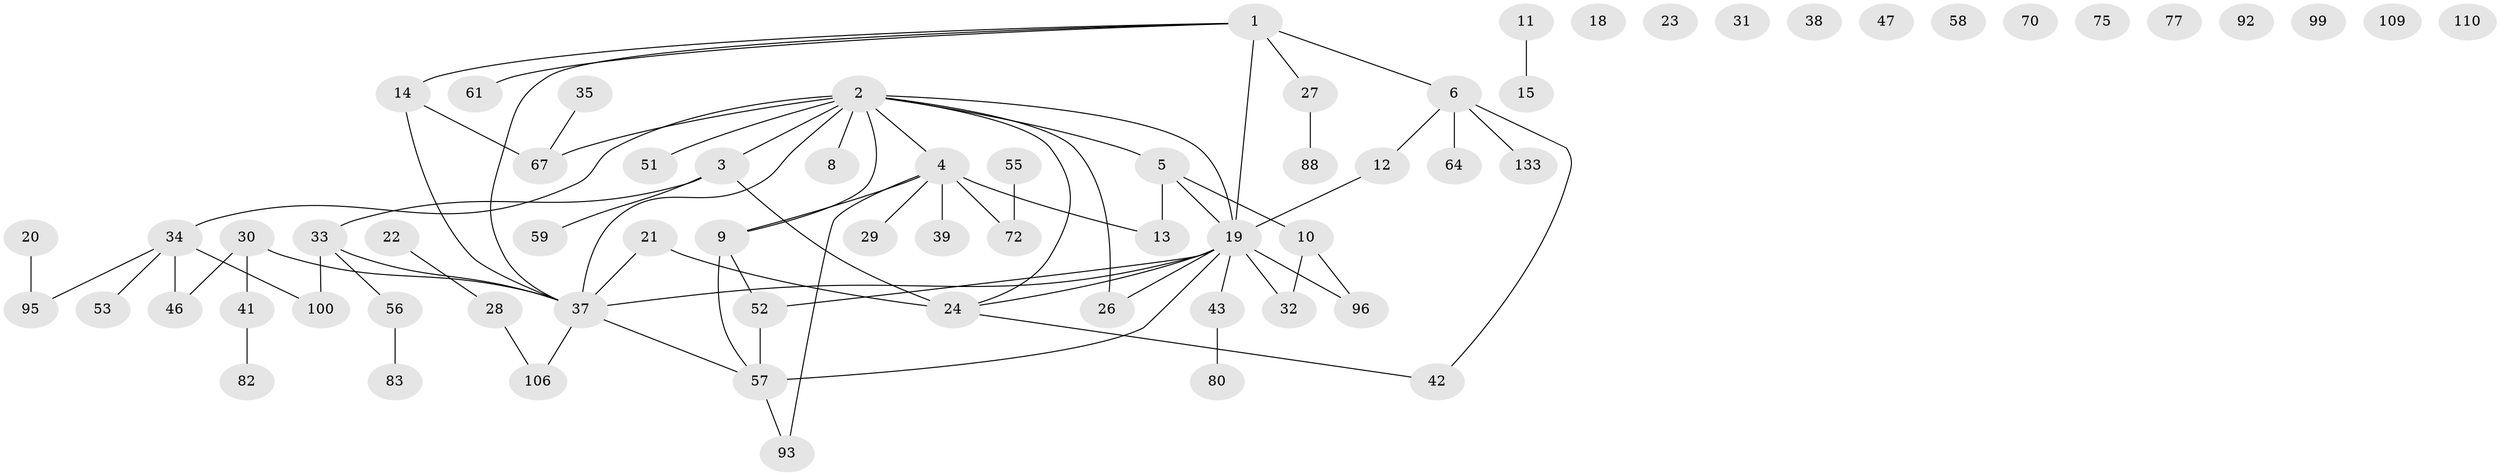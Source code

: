 // original degree distribution, {4: 0.08823529411764706, 7: 0.007352941176470588, 5: 0.04411764705882353, 2: 0.27941176470588236, 1: 0.29411764705882354, 3: 0.18382352941176472, 0: 0.07352941176470588, 6: 0.029411764705882353}
// Generated by graph-tools (version 1.1) at 2025/13/03/09/25 04:13:06]
// undirected, 68 vertices, 76 edges
graph export_dot {
graph [start="1"]
  node [color=gray90,style=filled];
  1 [super="+49+79+40+63"];
  2 [super="+44+7+101+136"];
  3 [super="+65+36"];
  4 [super="+98+45"];
  5 [super="+71"];
  6;
  8;
  9 [super="+17"];
  10 [super="+84"];
  11;
  12 [super="+16"];
  13 [super="+76"];
  14;
  15 [super="+69"];
  18;
  19 [super="+50"];
  20;
  21 [super="+74"];
  22;
  23 [super="+60"];
  24 [super="+25"];
  26 [super="+86+97"];
  27 [super="+48"];
  28;
  29;
  30;
  31;
  32;
  33 [super="+90"];
  34 [super="+73+112"];
  35;
  37 [super="+103+62"];
  38 [super="+87"];
  39;
  41 [super="+122"];
  42 [super="+128"];
  43 [super="+66"];
  46 [super="+126+89"];
  47;
  51;
  52;
  53 [super="+102"];
  55;
  56 [super="+68"];
  57 [super="+81"];
  58;
  59;
  61;
  64 [super="+132"];
  67;
  70;
  72 [super="+91"];
  75;
  77;
  80;
  82;
  83;
  88;
  92;
  93 [super="+94+115"];
  95;
  96;
  99;
  100 [super="+105"];
  106 [super="+113"];
  109;
  110 [super="+120"];
  133;
  1 -- 19 [weight=2];
  1 -- 6;
  1 -- 14;
  1 -- 37;
  1 -- 61;
  1 -- 27;
  2 -- 37 [weight=2];
  2 -- 34;
  2 -- 3;
  2 -- 51;
  2 -- 9;
  2 -- 26;
  2 -- 8;
  2 -- 4 [weight=2];
  2 -- 19;
  2 -- 67;
  2 -- 5;
  2 -- 24;
  3 -- 24 [weight=2];
  3 -- 59;
  3 -- 33 [weight=2];
  4 -- 29;
  4 -- 39;
  4 -- 9;
  4 -- 13;
  4 -- 93;
  4 -- 72;
  5 -- 10;
  5 -- 19;
  5 -- 13;
  6 -- 12;
  6 -- 64;
  6 -- 133;
  6 -- 42;
  9 -- 52;
  9 -- 57;
  10 -- 32;
  10 -- 96;
  11 -- 15;
  12 -- 19;
  14 -- 67;
  14 -- 37;
  19 -- 32;
  19 -- 96;
  19 -- 37;
  19 -- 43;
  19 -- 52;
  19 -- 57;
  19 -- 26;
  19 -- 24;
  20 -- 95;
  21 -- 37;
  21 -- 24;
  22 -- 28;
  24 -- 42;
  27 -- 88;
  28 -- 106;
  30 -- 41;
  30 -- 37;
  30 -- 46;
  33 -- 100;
  33 -- 56;
  33 -- 37;
  34 -- 53;
  34 -- 46;
  34 -- 100;
  34 -- 95;
  35 -- 67;
  37 -- 57;
  37 -- 106;
  41 -- 82;
  43 -- 80;
  52 -- 57;
  55 -- 72;
  56 -- 83 [weight=2];
  57 -- 93;
}
